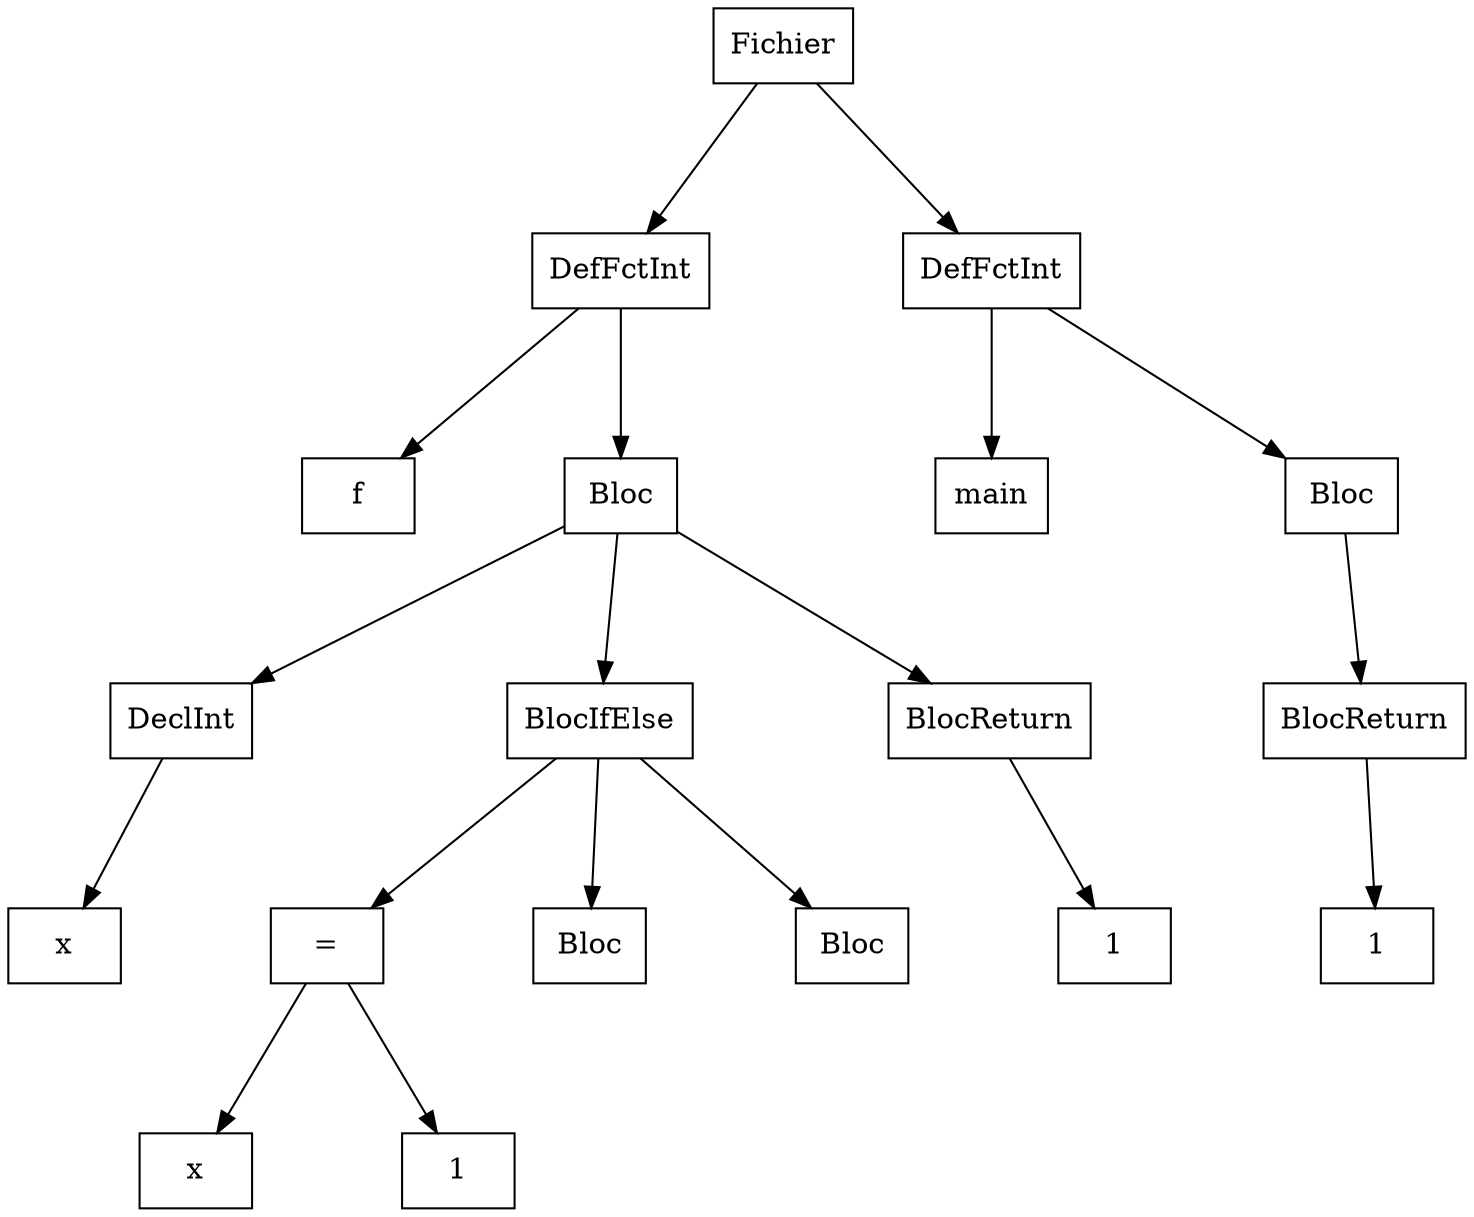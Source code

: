 digraph "ast"{

	nodesep=1;
	ranksep=1;

	N0 [label="Fichier", shape="box"];
	N1 [label="DefFctInt", shape="box"];
	N2 [label="f", shape="box"];
	N3 [label="Bloc", shape="box"];
	N4 [label="DeclInt", shape="box"];
	N5 [label="x", shape="box"];
	N6 [label="BlocIfElse", shape="box"];
	N7 [label="=", shape="box"];
	N8 [label="x", shape="box"];
	N9 [label="1", shape="box"];
	N10 [label="Bloc", shape="box"];
	N11 [label="Bloc", shape="box"];
	N12 [label="BlocReturn", shape="box"];
	N13 [label="1", shape="box"];
	N14 [label="DefFctInt", shape="box"];
	N15 [label="main", shape="box"];
	N16 [label="Bloc", shape="box"];
	N17 [label="BlocReturn", shape="box"];
	N18 [label="1", shape="box"];

	N1 -> N2; 
	N4 -> N5; 
	N3 -> N4; 
	N7 -> N8; 
	N7 -> N9; 
	N6 -> N7; 
	N6 -> N10; 
	N6 -> N11; 
	N3 -> N6; 
	N12 -> N13; 
	N3 -> N12; 
	N1 -> N3; 
	N0 -> N1; 
	N14 -> N15; 
	N17 -> N18; 
	N16 -> N17; 
	N14 -> N16; 
	N0 -> N14; 
}
